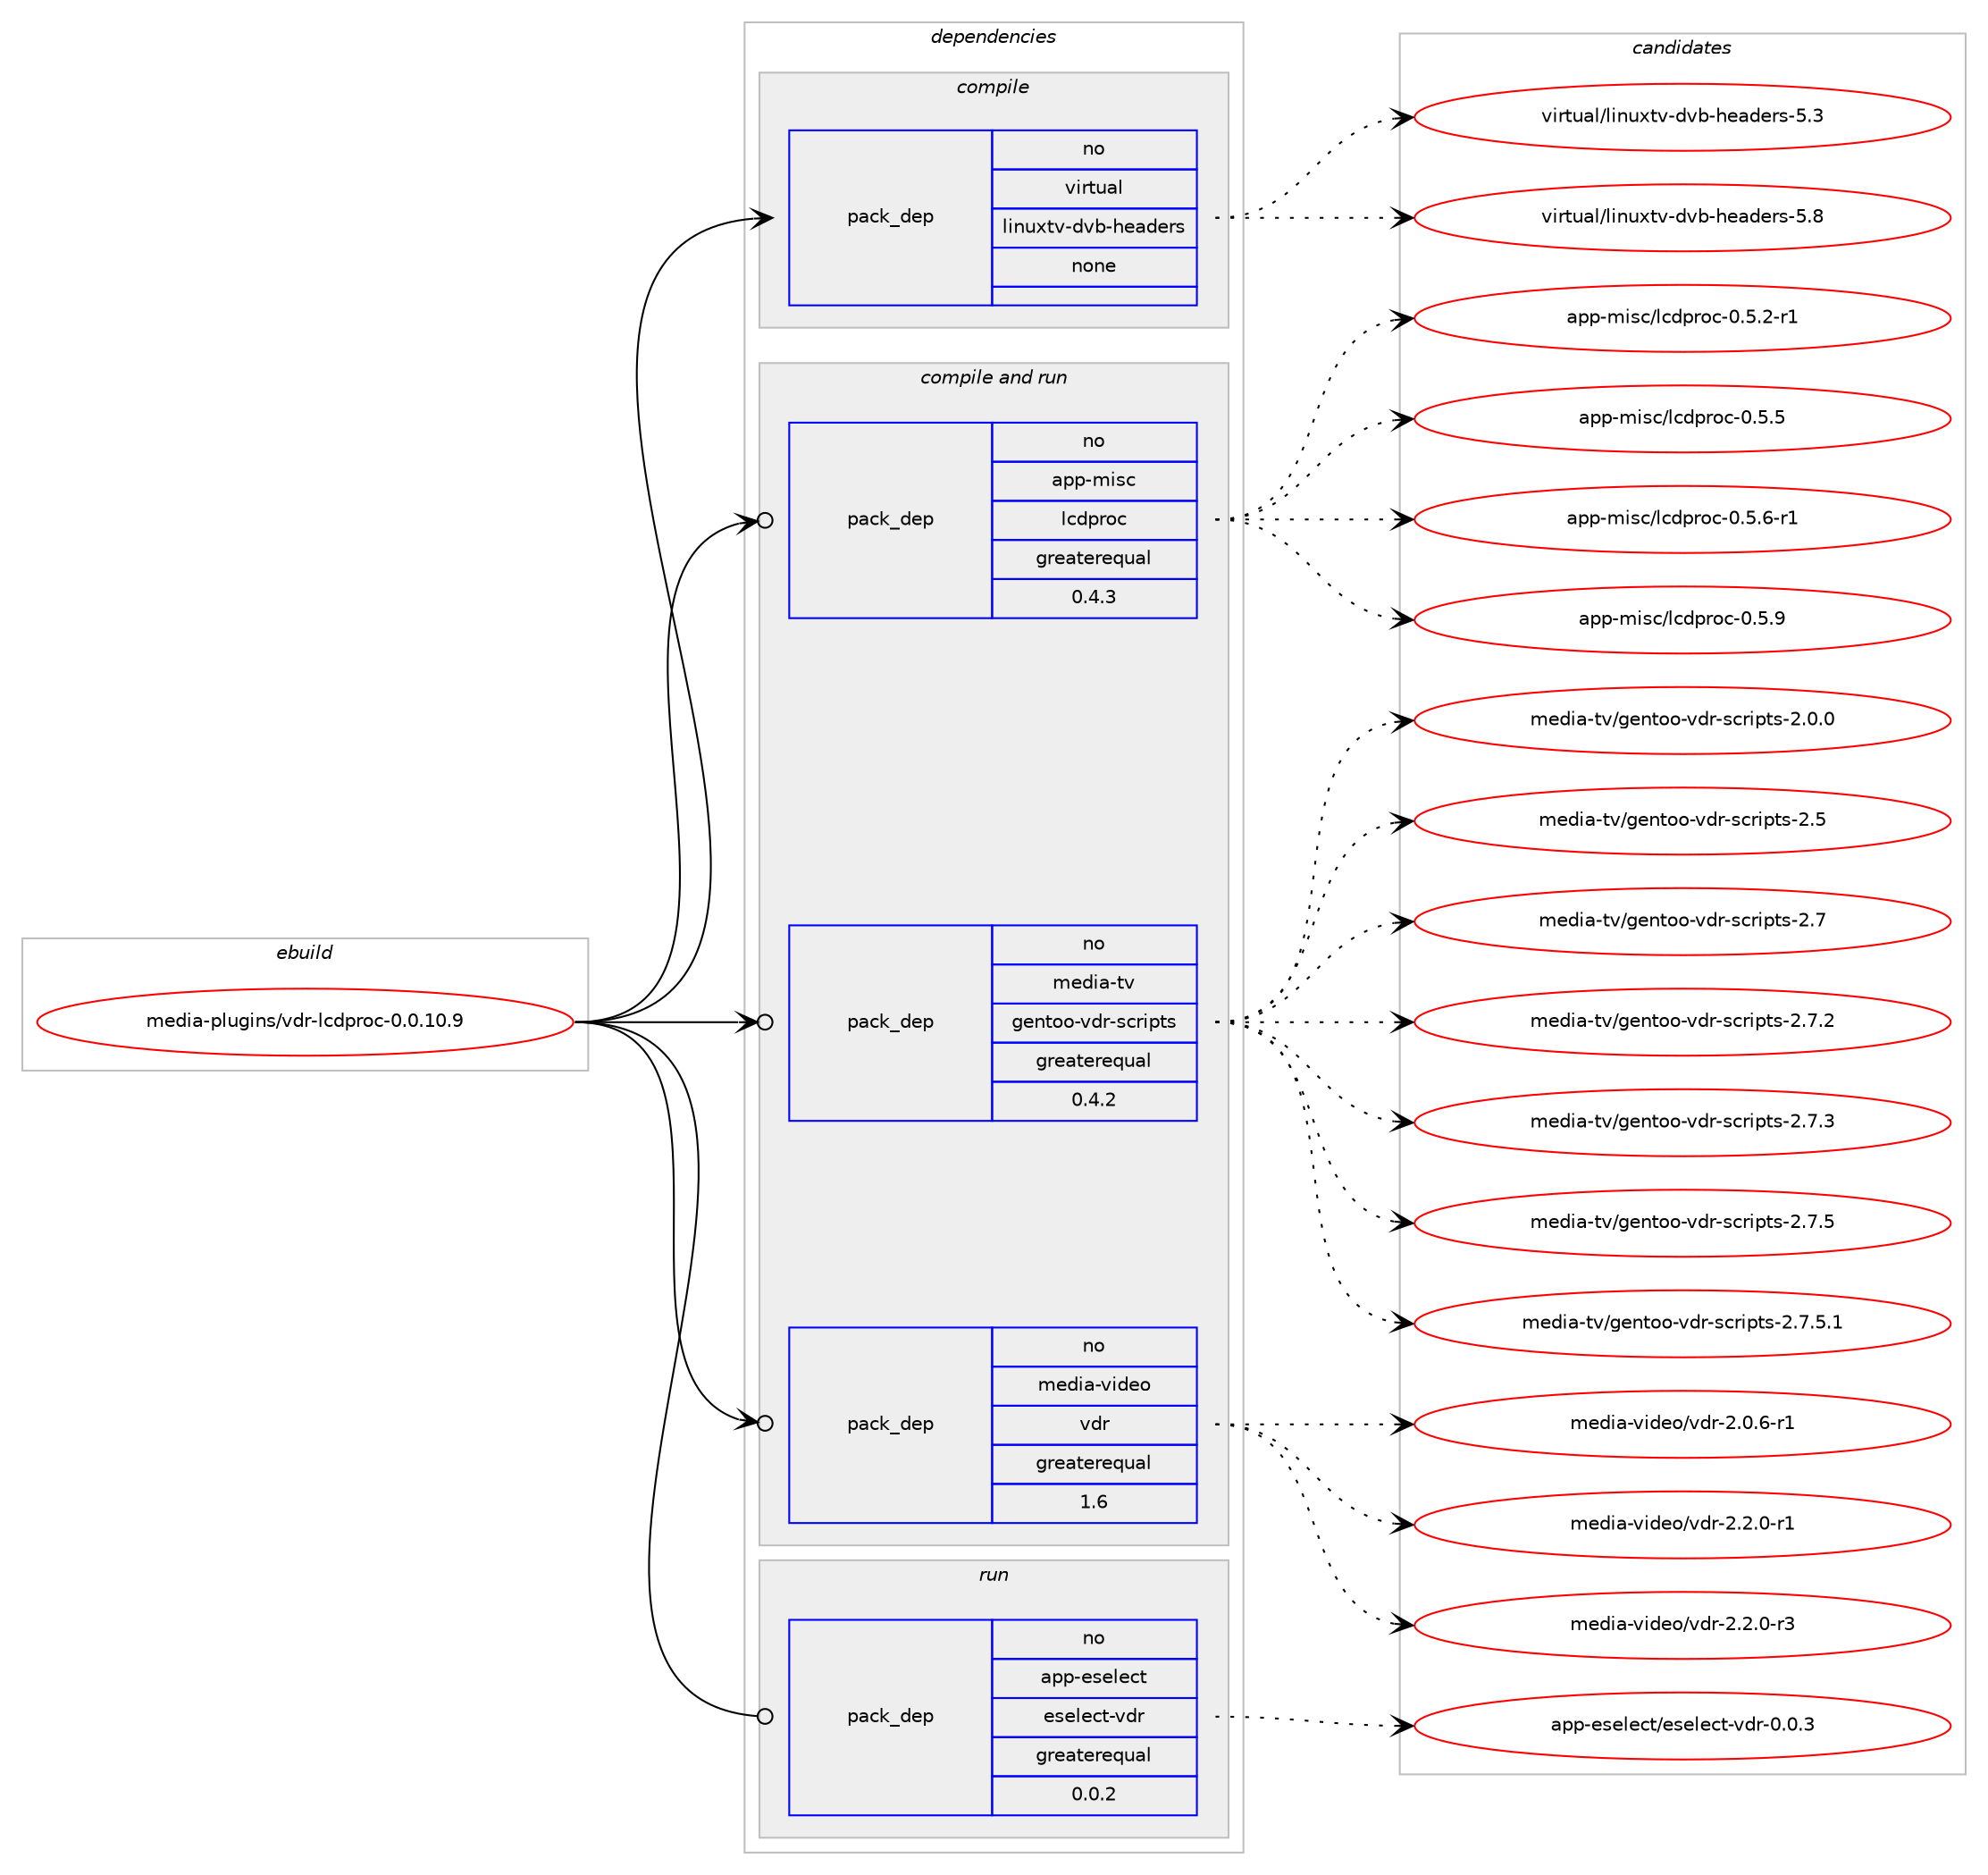 digraph prolog {

# *************
# Graph options
# *************

newrank=true;
concentrate=true;
compound=true;
graph [rankdir=LR,fontname=Helvetica,fontsize=10,ranksep=1.5];#, ranksep=2.5, nodesep=0.2];
edge  [arrowhead=vee];
node  [fontname=Helvetica,fontsize=10];

# **********
# The ebuild
# **********

subgraph cluster_leftcol {
color=gray;
rank=same;
label=<<i>ebuild</i>>;
id [label="media-plugins/vdr-lcdproc-0.0.10.9", color=red, width=4, href="../media-plugins/vdr-lcdproc-0.0.10.9.svg"];
}

# ****************
# The dependencies
# ****************

subgraph cluster_midcol {
color=gray;
label=<<i>dependencies</i>>;
subgraph cluster_compile {
fillcolor="#eeeeee";
style=filled;
label=<<i>compile</i>>;
subgraph pack1159887 {
dependency1622541 [label=<<TABLE BORDER="0" CELLBORDER="1" CELLSPACING="0" CELLPADDING="4" WIDTH="220"><TR><TD ROWSPAN="6" CELLPADDING="30">pack_dep</TD></TR><TR><TD WIDTH="110">no</TD></TR><TR><TD>virtual</TD></TR><TR><TD>linuxtv-dvb-headers</TD></TR><TR><TD>none</TD></TR><TR><TD></TD></TR></TABLE>>, shape=none, color=blue];
}
id:e -> dependency1622541:w [weight=20,style="solid",arrowhead="vee"];
}
subgraph cluster_compileandrun {
fillcolor="#eeeeee";
style=filled;
label=<<i>compile and run</i>>;
subgraph pack1159888 {
dependency1622542 [label=<<TABLE BORDER="0" CELLBORDER="1" CELLSPACING="0" CELLPADDING="4" WIDTH="220"><TR><TD ROWSPAN="6" CELLPADDING="30">pack_dep</TD></TR><TR><TD WIDTH="110">no</TD></TR><TR><TD>app-misc</TD></TR><TR><TD>lcdproc</TD></TR><TR><TD>greaterequal</TD></TR><TR><TD>0.4.3</TD></TR></TABLE>>, shape=none, color=blue];
}
id:e -> dependency1622542:w [weight=20,style="solid",arrowhead="odotvee"];
subgraph pack1159889 {
dependency1622543 [label=<<TABLE BORDER="0" CELLBORDER="1" CELLSPACING="0" CELLPADDING="4" WIDTH="220"><TR><TD ROWSPAN="6" CELLPADDING="30">pack_dep</TD></TR><TR><TD WIDTH="110">no</TD></TR><TR><TD>media-tv</TD></TR><TR><TD>gentoo-vdr-scripts</TD></TR><TR><TD>greaterequal</TD></TR><TR><TD>0.4.2</TD></TR></TABLE>>, shape=none, color=blue];
}
id:e -> dependency1622543:w [weight=20,style="solid",arrowhead="odotvee"];
subgraph pack1159890 {
dependency1622544 [label=<<TABLE BORDER="0" CELLBORDER="1" CELLSPACING="0" CELLPADDING="4" WIDTH="220"><TR><TD ROWSPAN="6" CELLPADDING="30">pack_dep</TD></TR><TR><TD WIDTH="110">no</TD></TR><TR><TD>media-video</TD></TR><TR><TD>vdr</TD></TR><TR><TD>greaterequal</TD></TR><TR><TD>1.6</TD></TR></TABLE>>, shape=none, color=blue];
}
id:e -> dependency1622544:w [weight=20,style="solid",arrowhead="odotvee"];
}
subgraph cluster_run {
fillcolor="#eeeeee";
style=filled;
label=<<i>run</i>>;
subgraph pack1159891 {
dependency1622545 [label=<<TABLE BORDER="0" CELLBORDER="1" CELLSPACING="0" CELLPADDING="4" WIDTH="220"><TR><TD ROWSPAN="6" CELLPADDING="30">pack_dep</TD></TR><TR><TD WIDTH="110">no</TD></TR><TR><TD>app-eselect</TD></TR><TR><TD>eselect-vdr</TD></TR><TR><TD>greaterequal</TD></TR><TR><TD>0.0.2</TD></TR></TABLE>>, shape=none, color=blue];
}
id:e -> dependency1622545:w [weight=20,style="solid",arrowhead="odot"];
}
}

# **************
# The candidates
# **************

subgraph cluster_choices {
rank=same;
color=gray;
label=<<i>candidates</i>>;

subgraph choice1159887 {
color=black;
nodesep=1;
choice11810511411611797108471081051101171201161184510011898451041019710010111411545534651 [label="virtual/linuxtv-dvb-headers-5.3", color=red, width=4,href="../virtual/linuxtv-dvb-headers-5.3.svg"];
choice11810511411611797108471081051101171201161184510011898451041019710010111411545534656 [label="virtual/linuxtv-dvb-headers-5.8", color=red, width=4,href="../virtual/linuxtv-dvb-headers-5.8.svg"];
dependency1622541:e -> choice11810511411611797108471081051101171201161184510011898451041019710010111411545534651:w [style=dotted,weight="100"];
dependency1622541:e -> choice11810511411611797108471081051101171201161184510011898451041019710010111411545534656:w [style=dotted,weight="100"];
}
subgraph choice1159888 {
color=black;
nodesep=1;
choice9711211245109105115994710899100112114111994548465346504511449 [label="app-misc/lcdproc-0.5.2-r1", color=red, width=4,href="../app-misc/lcdproc-0.5.2-r1.svg"];
choice971121124510910511599471089910011211411199454846534653 [label="app-misc/lcdproc-0.5.5", color=red, width=4,href="../app-misc/lcdproc-0.5.5.svg"];
choice9711211245109105115994710899100112114111994548465346544511449 [label="app-misc/lcdproc-0.5.6-r1", color=red, width=4,href="../app-misc/lcdproc-0.5.6-r1.svg"];
choice971121124510910511599471089910011211411199454846534657 [label="app-misc/lcdproc-0.5.9", color=red, width=4,href="../app-misc/lcdproc-0.5.9.svg"];
dependency1622542:e -> choice9711211245109105115994710899100112114111994548465346504511449:w [style=dotted,weight="100"];
dependency1622542:e -> choice971121124510910511599471089910011211411199454846534653:w [style=dotted,weight="100"];
dependency1622542:e -> choice9711211245109105115994710899100112114111994548465346544511449:w [style=dotted,weight="100"];
dependency1622542:e -> choice971121124510910511599471089910011211411199454846534657:w [style=dotted,weight="100"];
}
subgraph choice1159889 {
color=black;
nodesep=1;
choice109101100105974511611847103101110116111111451181001144511599114105112116115455046484648 [label="media-tv/gentoo-vdr-scripts-2.0.0", color=red, width=4,href="../media-tv/gentoo-vdr-scripts-2.0.0.svg"];
choice10910110010597451161184710310111011611111145118100114451159911410511211611545504653 [label="media-tv/gentoo-vdr-scripts-2.5", color=red, width=4,href="../media-tv/gentoo-vdr-scripts-2.5.svg"];
choice10910110010597451161184710310111011611111145118100114451159911410511211611545504655 [label="media-tv/gentoo-vdr-scripts-2.7", color=red, width=4,href="../media-tv/gentoo-vdr-scripts-2.7.svg"];
choice109101100105974511611847103101110116111111451181001144511599114105112116115455046554650 [label="media-tv/gentoo-vdr-scripts-2.7.2", color=red, width=4,href="../media-tv/gentoo-vdr-scripts-2.7.2.svg"];
choice109101100105974511611847103101110116111111451181001144511599114105112116115455046554651 [label="media-tv/gentoo-vdr-scripts-2.7.3", color=red, width=4,href="../media-tv/gentoo-vdr-scripts-2.7.3.svg"];
choice109101100105974511611847103101110116111111451181001144511599114105112116115455046554653 [label="media-tv/gentoo-vdr-scripts-2.7.5", color=red, width=4,href="../media-tv/gentoo-vdr-scripts-2.7.5.svg"];
choice1091011001059745116118471031011101161111114511810011445115991141051121161154550465546534649 [label="media-tv/gentoo-vdr-scripts-2.7.5.1", color=red, width=4,href="../media-tv/gentoo-vdr-scripts-2.7.5.1.svg"];
dependency1622543:e -> choice109101100105974511611847103101110116111111451181001144511599114105112116115455046484648:w [style=dotted,weight="100"];
dependency1622543:e -> choice10910110010597451161184710310111011611111145118100114451159911410511211611545504653:w [style=dotted,weight="100"];
dependency1622543:e -> choice10910110010597451161184710310111011611111145118100114451159911410511211611545504655:w [style=dotted,weight="100"];
dependency1622543:e -> choice109101100105974511611847103101110116111111451181001144511599114105112116115455046554650:w [style=dotted,weight="100"];
dependency1622543:e -> choice109101100105974511611847103101110116111111451181001144511599114105112116115455046554651:w [style=dotted,weight="100"];
dependency1622543:e -> choice109101100105974511611847103101110116111111451181001144511599114105112116115455046554653:w [style=dotted,weight="100"];
dependency1622543:e -> choice1091011001059745116118471031011101161111114511810011445115991141051121161154550465546534649:w [style=dotted,weight="100"];
}
subgraph choice1159890 {
color=black;
nodesep=1;
choice1091011001059745118105100101111471181001144550464846544511449 [label="media-video/vdr-2.0.6-r1", color=red, width=4,href="../media-video/vdr-2.0.6-r1.svg"];
choice1091011001059745118105100101111471181001144550465046484511449 [label="media-video/vdr-2.2.0-r1", color=red, width=4,href="../media-video/vdr-2.2.0-r1.svg"];
choice1091011001059745118105100101111471181001144550465046484511451 [label="media-video/vdr-2.2.0-r3", color=red, width=4,href="../media-video/vdr-2.2.0-r3.svg"];
dependency1622544:e -> choice1091011001059745118105100101111471181001144550464846544511449:w [style=dotted,weight="100"];
dependency1622544:e -> choice1091011001059745118105100101111471181001144550465046484511449:w [style=dotted,weight="100"];
dependency1622544:e -> choice1091011001059745118105100101111471181001144550465046484511451:w [style=dotted,weight="100"];
}
subgraph choice1159891 {
color=black;
nodesep=1;
choice971121124510111510110810199116471011151011081019911645118100114454846484651 [label="app-eselect/eselect-vdr-0.0.3", color=red, width=4,href="../app-eselect/eselect-vdr-0.0.3.svg"];
dependency1622545:e -> choice971121124510111510110810199116471011151011081019911645118100114454846484651:w [style=dotted,weight="100"];
}
}

}
